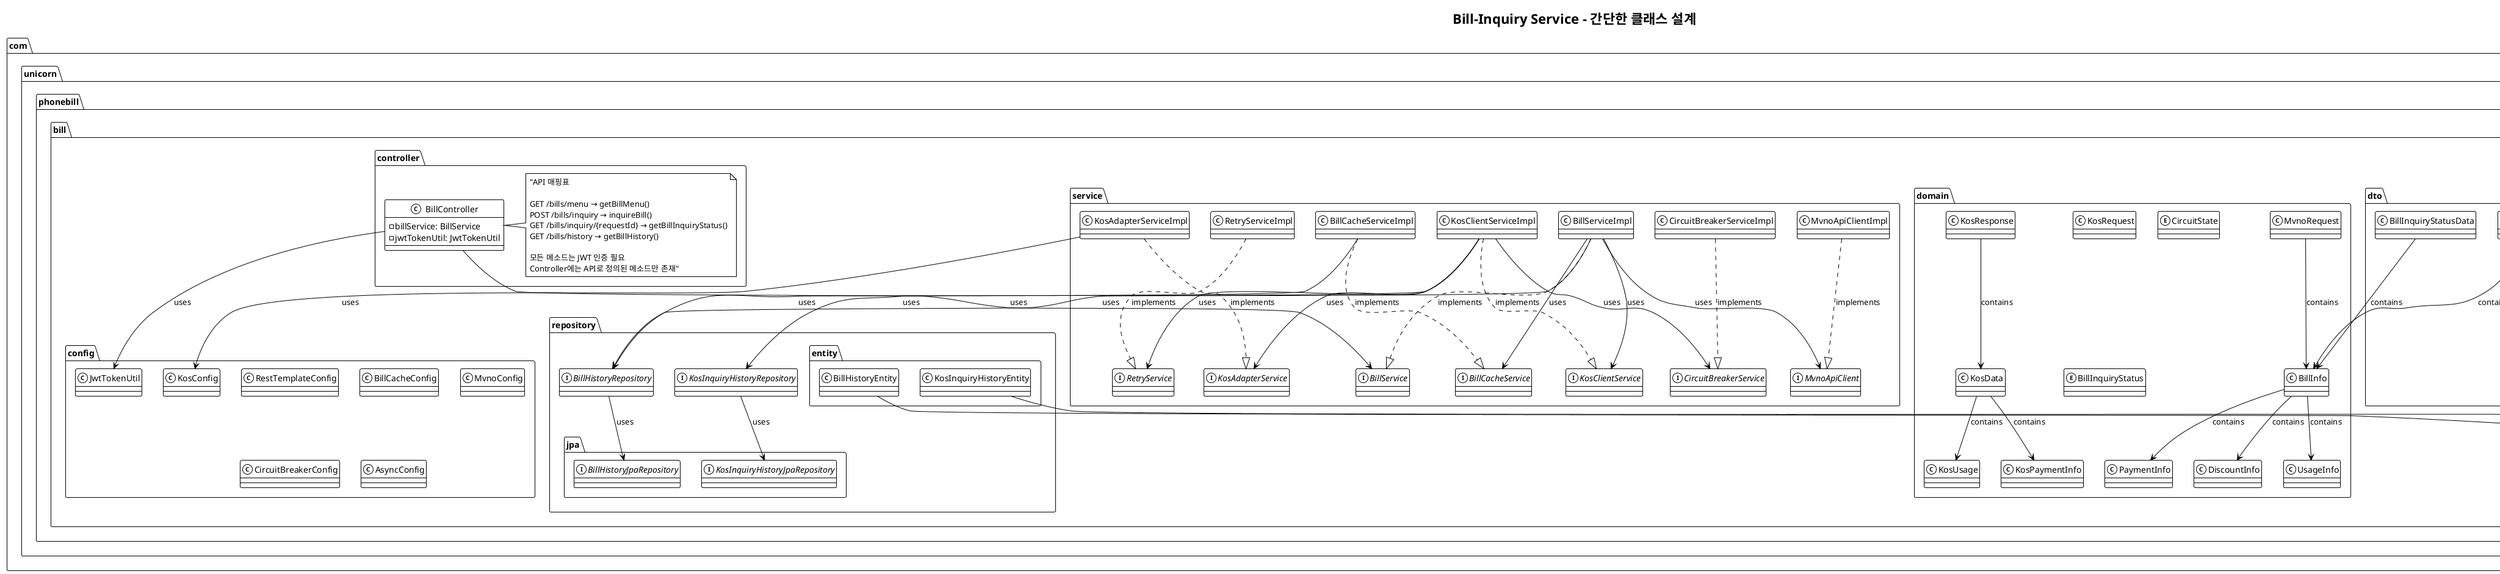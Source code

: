 @startuml
!theme mono
title Bill-Inquiry Service - 간단한 클래스 설계

package "com.unicorn.phonebill.bill" {
  
  package "controller" {
    class BillController {
      -billService: BillService
      -jwtTokenUtil: JwtTokenUtil
    }
    
    note right of BillController : "API 매핑표\n\nGET /bills/menu → getBillMenu()\nPOST /bills/inquiry → inquireBill()\nGET /bills/inquiry/{requestId} → getBillInquiryStatus()\nGET /bills/history → getBillHistory()\n\n모든 메소드는 JWT 인증 필요\nController에는 API로 정의된 메소드만 존재"
  }
  
  package "dto" {
    class BillMenuData
    class CustomerInfo  
    class BillInquiryRequest
    class BillInquiryData
    class BillInquiryAsyncData
    class BillInquiryStatusData
    class BillHistoryData
    class BillHistoryItem
    class PaginationInfo
  }
  
  package "service" {
    interface BillService
    class BillServiceImpl
    interface KosClientService
    class KosClientServiceImpl
    interface BillCacheService
    class BillCacheServiceImpl
    interface KosAdapterService
    class KosAdapterServiceImpl
    interface CircuitBreakerService
    class CircuitBreakerServiceImpl
    interface RetryService
    class RetryServiceImpl
    interface MvnoApiClient
    class MvnoApiClientImpl
  }
  
  package "domain" {
    class BillInfo
    class DiscountInfo
    class UsageInfo
    class PaymentInfo
    class KosRequest
    class KosResponse
    class KosData
    class KosUsage
    class KosPaymentInfo
    class MvnoRequest
    enum CircuitState
    enum BillInquiryStatus
  }
  
  package "repository" {
    interface BillHistoryRepository
    interface KosInquiryHistoryRepository
    
    package "entity" {
      class BillHistoryEntity
      class KosInquiryHistoryEntity
    }
    
    package "jpa" {
      interface BillHistoryJpaRepository
      interface KosInquiryHistoryJpaRepository
    }
  }
  
  package "config" {
    class RestTemplateConfig
    class BillCacheConfig
    class KosConfig
    class MvnoConfig
    class CircuitBreakerConfig
    class AsyncConfig
    class JwtTokenUtil
  }
}

' 관계 설정
' Controller Layer
BillController --> BillService : "uses"
BillController --> JwtTokenUtil : "uses"

' Service Layer Relationships  
BillServiceImpl ..|> BillService : "implements"
BillServiceImpl --> BillCacheService : "uses"
BillServiceImpl --> KosClientService : "uses"
BillServiceImpl --> BillHistoryRepository : "uses"
BillServiceImpl --> MvnoApiClient : "uses"

KosClientServiceImpl ..|> KosClientService : "implements"
KosClientServiceImpl --> KosAdapterService : "uses"
KosClientServiceImpl --> CircuitBreakerService : "uses"
KosClientServiceImpl --> RetryService : "uses"
KosClientServiceImpl --> KosInquiryHistoryRepository : "uses"

BillCacheServiceImpl ..|> BillCacheService : "implements"
BillCacheServiceImpl --> BillHistoryRepository : "uses"

KosAdapterServiceImpl ..|> KosAdapterService : "implements"
KosAdapterServiceImpl --> KosConfig : "uses"

CircuitBreakerServiceImpl ..|> CircuitBreakerService : "implements"
RetryServiceImpl ..|> RetryService : "implements"
MvnoApiClientImpl ..|> MvnoApiClient : "implements"

' Domain Relationships
BillInfo --> DiscountInfo : "contains"
BillInfo --> UsageInfo : "contains"
BillInfo --> PaymentInfo : "contains"
KosResponse --> KosData : "contains"
KosData --> KosUsage : "contains"
KosData --> KosPaymentInfo : "contains"
MvnoRequest --> BillInfo : "contains"

' Repository Relationships
BillHistoryRepository --> BillHistoryJpaRepository : "uses"
KosInquiryHistoryRepository --> KosInquiryHistoryJpaRepository : "uses"

' Entity Relationships  
BillHistoryEntity --|> BaseTimeEntity : "extends"
KosInquiryHistoryEntity --|> BaseTimeEntity : "extends"

' DTO Relationships
BillMenuData --> CustomerInfo : "contains"
BillInquiryData --> BillInfo : "contains"
BillInquiryStatusData --> BillInfo : "contains"
BillHistoryData --> BillHistoryItem : "contains"
BillHistoryData --> PaginationInfo : "contains"

@enduml